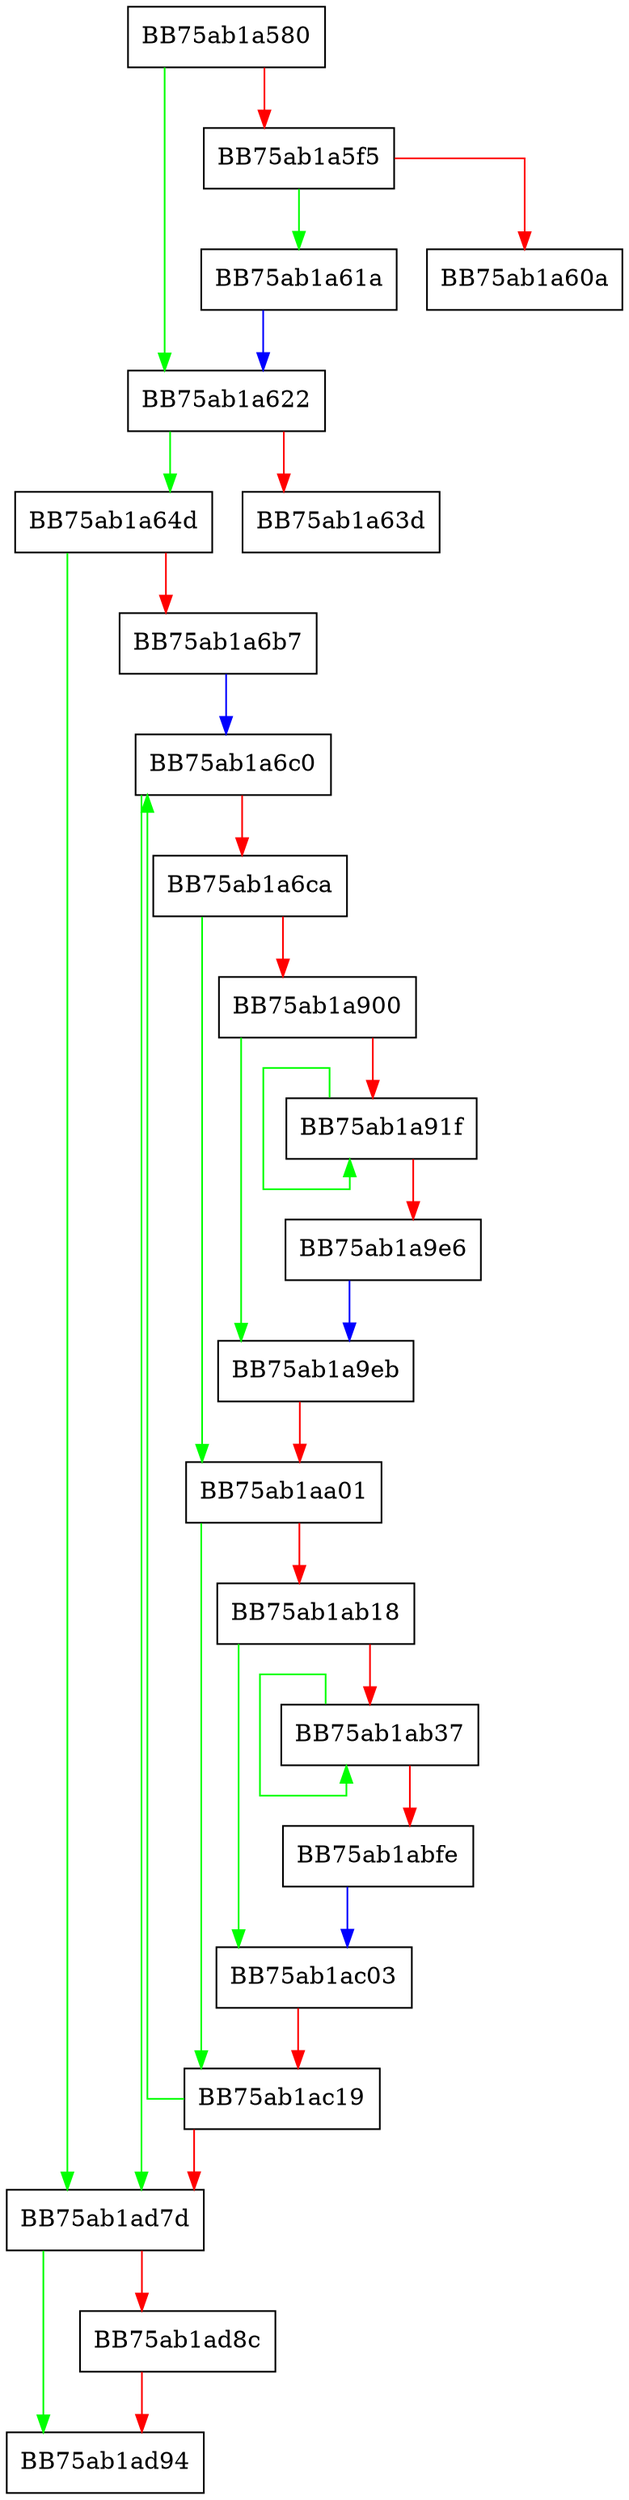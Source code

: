 digraph EnumThreatHistory {
  node [shape="box"];
  graph [splines=ortho];
  BB75ab1a580 -> BB75ab1a622 [color="green"];
  BB75ab1a580 -> BB75ab1a5f5 [color="red"];
  BB75ab1a5f5 -> BB75ab1a61a [color="green"];
  BB75ab1a5f5 -> BB75ab1a60a [color="red"];
  BB75ab1a61a -> BB75ab1a622 [color="blue"];
  BB75ab1a622 -> BB75ab1a64d [color="green"];
  BB75ab1a622 -> BB75ab1a63d [color="red"];
  BB75ab1a64d -> BB75ab1ad7d [color="green"];
  BB75ab1a64d -> BB75ab1a6b7 [color="red"];
  BB75ab1a6b7 -> BB75ab1a6c0 [color="blue"];
  BB75ab1a6c0 -> BB75ab1ad7d [color="green"];
  BB75ab1a6c0 -> BB75ab1a6ca [color="red"];
  BB75ab1a6ca -> BB75ab1aa01 [color="green"];
  BB75ab1a6ca -> BB75ab1a900 [color="red"];
  BB75ab1a900 -> BB75ab1a9eb [color="green"];
  BB75ab1a900 -> BB75ab1a91f [color="red"];
  BB75ab1a91f -> BB75ab1a91f [color="green"];
  BB75ab1a91f -> BB75ab1a9e6 [color="red"];
  BB75ab1a9e6 -> BB75ab1a9eb [color="blue"];
  BB75ab1a9eb -> BB75ab1aa01 [color="red"];
  BB75ab1aa01 -> BB75ab1ac19 [color="green"];
  BB75ab1aa01 -> BB75ab1ab18 [color="red"];
  BB75ab1ab18 -> BB75ab1ac03 [color="green"];
  BB75ab1ab18 -> BB75ab1ab37 [color="red"];
  BB75ab1ab37 -> BB75ab1ab37 [color="green"];
  BB75ab1ab37 -> BB75ab1abfe [color="red"];
  BB75ab1abfe -> BB75ab1ac03 [color="blue"];
  BB75ab1ac03 -> BB75ab1ac19 [color="red"];
  BB75ab1ac19 -> BB75ab1a6c0 [color="green"];
  BB75ab1ac19 -> BB75ab1ad7d [color="red"];
  BB75ab1ad7d -> BB75ab1ad94 [color="green"];
  BB75ab1ad7d -> BB75ab1ad8c [color="red"];
  BB75ab1ad8c -> BB75ab1ad94 [color="red"];
}